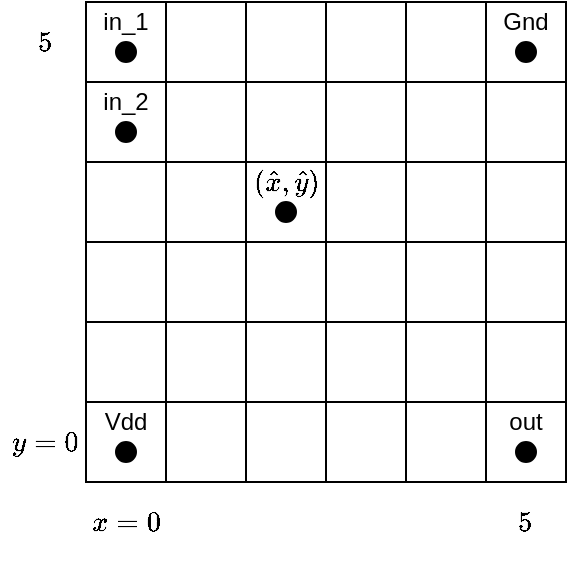 <mxfile version="18.2.0" type="device"><diagram id="Ub0j8U2Q1ta32v4HGAVU" name="Page-1"><mxGraphModel dx="467" dy="829" grid="1" gridSize="10" guides="1" tooltips="1" connect="1" arrows="1" fold="1" page="1" pageScale="1" pageWidth="827" pageHeight="1169" math="1" shadow="0"><root><mxCell id="0"/><mxCell id="1" parent="0"/><mxCell id="yJCzUiZod5HLy2uj2L9L-1" value="" style="rounded=0;whiteSpace=wrap;html=1;" vertex="1" parent="1"><mxGeometry x="80" y="200" width="40" height="40" as="geometry"/></mxCell><mxCell id="yJCzUiZod5HLy2uj2L9L-2" value="" style="rounded=0;whiteSpace=wrap;html=1;" vertex="1" parent="1"><mxGeometry x="160" y="200" width="40" height="40" as="geometry"/></mxCell><mxCell id="yJCzUiZod5HLy2uj2L9L-6" value="" style="rounded=0;whiteSpace=wrap;html=1;" vertex="1" parent="1"><mxGeometry x="280" y="200" width="40" height="40" as="geometry"/></mxCell><mxCell id="yJCzUiZod5HLy2uj2L9L-7" value="" style="rounded=0;whiteSpace=wrap;html=1;" vertex="1" parent="1"><mxGeometry x="200" y="200" width="40" height="40" as="geometry"/></mxCell><mxCell id="yJCzUiZod5HLy2uj2L9L-8" value="" style="rounded=0;whiteSpace=wrap;html=1;" vertex="1" parent="1"><mxGeometry x="120" y="200" width="40" height="40" as="geometry"/></mxCell><mxCell id="yJCzUiZod5HLy2uj2L9L-9" value="" style="rounded=0;whiteSpace=wrap;html=1;" vertex="1" parent="1"><mxGeometry x="240" y="200" width="40" height="40" as="geometry"/></mxCell><mxCell id="yJCzUiZod5HLy2uj2L9L-11" value="" style="rounded=0;whiteSpace=wrap;html=1;" vertex="1" parent="1"><mxGeometry x="80" y="240" width="40" height="40" as="geometry"/></mxCell><mxCell id="yJCzUiZod5HLy2uj2L9L-12" value="" style="rounded=0;whiteSpace=wrap;html=1;" vertex="1" parent="1"><mxGeometry x="160" y="240" width="40" height="40" as="geometry"/></mxCell><mxCell id="yJCzUiZod5HLy2uj2L9L-13" value="" style="rounded=0;whiteSpace=wrap;html=1;" vertex="1" parent="1"><mxGeometry x="280" y="240" width="40" height="40" as="geometry"/></mxCell><mxCell id="yJCzUiZod5HLy2uj2L9L-14" value="" style="rounded=0;whiteSpace=wrap;html=1;" vertex="1" parent="1"><mxGeometry x="200" y="240" width="40" height="40" as="geometry"/></mxCell><mxCell id="yJCzUiZod5HLy2uj2L9L-15" value="" style="rounded=0;whiteSpace=wrap;html=1;" vertex="1" parent="1"><mxGeometry x="120" y="240" width="40" height="40" as="geometry"/></mxCell><mxCell id="yJCzUiZod5HLy2uj2L9L-16" value="" style="rounded=0;whiteSpace=wrap;html=1;" vertex="1" parent="1"><mxGeometry x="240" y="240" width="40" height="40" as="geometry"/></mxCell><mxCell id="yJCzUiZod5HLy2uj2L9L-17" value="" style="rounded=0;whiteSpace=wrap;html=1;" vertex="1" parent="1"><mxGeometry x="80" y="280" width="40" height="40" as="geometry"/></mxCell><mxCell id="yJCzUiZod5HLy2uj2L9L-18" value="" style="rounded=0;whiteSpace=wrap;html=1;" vertex="1" parent="1"><mxGeometry x="160" y="280" width="40" height="40" as="geometry"/></mxCell><mxCell id="yJCzUiZod5HLy2uj2L9L-19" value="" style="rounded=0;whiteSpace=wrap;html=1;" vertex="1" parent="1"><mxGeometry x="280" y="280" width="40" height="40" as="geometry"/></mxCell><mxCell id="yJCzUiZod5HLy2uj2L9L-20" value="" style="rounded=0;whiteSpace=wrap;html=1;" vertex="1" parent="1"><mxGeometry x="200" y="280" width="40" height="40" as="geometry"/></mxCell><mxCell id="yJCzUiZod5HLy2uj2L9L-21" value="" style="rounded=0;whiteSpace=wrap;html=1;" vertex="1" parent="1"><mxGeometry x="120" y="280" width="40" height="40" as="geometry"/></mxCell><mxCell id="yJCzUiZod5HLy2uj2L9L-22" value="" style="rounded=0;whiteSpace=wrap;html=1;" vertex="1" parent="1"><mxGeometry x="240" y="280" width="40" height="40" as="geometry"/></mxCell><mxCell id="yJCzUiZod5HLy2uj2L9L-23" value="" style="rounded=0;whiteSpace=wrap;html=1;" vertex="1" parent="1"><mxGeometry x="80" y="320" width="40" height="40" as="geometry"/></mxCell><mxCell id="yJCzUiZod5HLy2uj2L9L-24" value="" style="rounded=0;whiteSpace=wrap;html=1;" vertex="1" parent="1"><mxGeometry x="160" y="320" width="40" height="40" as="geometry"/></mxCell><mxCell id="yJCzUiZod5HLy2uj2L9L-25" value="" style="rounded=0;whiteSpace=wrap;html=1;" vertex="1" parent="1"><mxGeometry x="280" y="320" width="40" height="40" as="geometry"/></mxCell><mxCell id="yJCzUiZod5HLy2uj2L9L-26" value="" style="rounded=0;whiteSpace=wrap;html=1;" vertex="1" parent="1"><mxGeometry x="200" y="320" width="40" height="40" as="geometry"/></mxCell><mxCell id="yJCzUiZod5HLy2uj2L9L-27" value="" style="rounded=0;whiteSpace=wrap;html=1;" vertex="1" parent="1"><mxGeometry x="120" y="320" width="40" height="40" as="geometry"/></mxCell><mxCell id="yJCzUiZod5HLy2uj2L9L-28" value="" style="rounded=0;whiteSpace=wrap;html=1;" vertex="1" parent="1"><mxGeometry x="240" y="320" width="40" height="40" as="geometry"/></mxCell><mxCell id="yJCzUiZod5HLy2uj2L9L-29" value="" style="rounded=0;whiteSpace=wrap;html=1;" vertex="1" parent="1"><mxGeometry x="80" y="360" width="40" height="40" as="geometry"/></mxCell><mxCell id="yJCzUiZod5HLy2uj2L9L-30" value="" style="rounded=0;whiteSpace=wrap;html=1;" vertex="1" parent="1"><mxGeometry x="160" y="360" width="40" height="40" as="geometry"/></mxCell><mxCell id="yJCzUiZod5HLy2uj2L9L-31" value="" style="rounded=0;whiteSpace=wrap;html=1;" vertex="1" parent="1"><mxGeometry x="280" y="360" width="40" height="40" as="geometry"/></mxCell><mxCell id="yJCzUiZod5HLy2uj2L9L-32" value="" style="rounded=0;whiteSpace=wrap;html=1;" vertex="1" parent="1"><mxGeometry x="200" y="360" width="40" height="40" as="geometry"/></mxCell><mxCell id="yJCzUiZod5HLy2uj2L9L-33" value="" style="rounded=0;whiteSpace=wrap;html=1;" vertex="1" parent="1"><mxGeometry x="120" y="360" width="40" height="40" as="geometry"/></mxCell><mxCell id="yJCzUiZod5HLy2uj2L9L-34" value="" style="rounded=0;whiteSpace=wrap;html=1;" vertex="1" parent="1"><mxGeometry x="240" y="360" width="40" height="40" as="geometry"/></mxCell><mxCell id="yJCzUiZod5HLy2uj2L9L-35" value="" style="rounded=0;whiteSpace=wrap;html=1;" vertex="1" parent="1"><mxGeometry x="80" y="400" width="40" height="40" as="geometry"/></mxCell><mxCell id="yJCzUiZod5HLy2uj2L9L-36" value="" style="rounded=0;whiteSpace=wrap;html=1;" vertex="1" parent="1"><mxGeometry x="160" y="400" width="40" height="40" as="geometry"/></mxCell><mxCell id="yJCzUiZod5HLy2uj2L9L-37" value="" style="rounded=0;whiteSpace=wrap;html=1;" vertex="1" parent="1"><mxGeometry x="280" y="400" width="40" height="40" as="geometry"/></mxCell><mxCell id="yJCzUiZod5HLy2uj2L9L-38" value="" style="rounded=0;whiteSpace=wrap;html=1;" vertex="1" parent="1"><mxGeometry x="200" y="400" width="40" height="40" as="geometry"/></mxCell><mxCell id="yJCzUiZod5HLy2uj2L9L-39" value="" style="rounded=0;whiteSpace=wrap;html=1;" vertex="1" parent="1"><mxGeometry x="120" y="400" width="40" height="40" as="geometry"/></mxCell><mxCell id="yJCzUiZod5HLy2uj2L9L-40" value="" style="rounded=0;whiteSpace=wrap;html=1;" vertex="1" parent="1"><mxGeometry x="240" y="400" width="40" height="40" as="geometry"/></mxCell><mxCell id="yJCzUiZod5HLy2uj2L9L-41" value="" style="ellipse;whiteSpace=wrap;html=1;fillColor=#000000;" vertex="1" parent="1"><mxGeometry x="95" y="220" width="10" height="10" as="geometry"/></mxCell><mxCell id="yJCzUiZod5HLy2uj2L9L-42" value="in_1" style="text;html=1;strokeColor=none;fillColor=none;align=center;verticalAlign=middle;whiteSpace=wrap;rounded=0;" vertex="1" parent="1"><mxGeometry x="80" y="200" width="40" height="20" as="geometry"/></mxCell><mxCell id="yJCzUiZod5HLy2uj2L9L-43" value="" style="ellipse;whiteSpace=wrap;html=1;fillColor=#000000;" vertex="1" parent="1"><mxGeometry x="95" y="260" width="10" height="10" as="geometry"/></mxCell><mxCell id="yJCzUiZod5HLy2uj2L9L-44" value="in_2" style="text;html=1;strokeColor=none;fillColor=none;align=center;verticalAlign=middle;whiteSpace=wrap;rounded=0;" vertex="1" parent="1"><mxGeometry x="80" y="240" width="40" height="20" as="geometry"/></mxCell><mxCell id="yJCzUiZod5HLy2uj2L9L-46" value="" style="ellipse;whiteSpace=wrap;html=1;fillColor=#000000;" vertex="1" parent="1"><mxGeometry x="95" y="420" width="10" height="10" as="geometry"/></mxCell><mxCell id="yJCzUiZod5HLy2uj2L9L-47" value="Vdd" style="text;html=1;strokeColor=none;fillColor=none;align=center;verticalAlign=middle;whiteSpace=wrap;rounded=0;" vertex="1" parent="1"><mxGeometry x="80" y="400" width="40" height="20" as="geometry"/></mxCell><mxCell id="yJCzUiZod5HLy2uj2L9L-48" value="" style="ellipse;whiteSpace=wrap;html=1;fillColor=#000000;" vertex="1" parent="1"><mxGeometry x="295" y="420" width="10" height="10" as="geometry"/></mxCell><mxCell id="yJCzUiZod5HLy2uj2L9L-49" value="out" style="text;html=1;strokeColor=none;fillColor=none;align=center;verticalAlign=middle;whiteSpace=wrap;rounded=0;" vertex="1" parent="1"><mxGeometry x="280" y="400" width="40" height="20" as="geometry"/></mxCell><mxCell id="yJCzUiZod5HLy2uj2L9L-51" value="" style="ellipse;whiteSpace=wrap;html=1;fillColor=#000000;" vertex="1" parent="1"><mxGeometry x="295" y="220" width="10" height="10" as="geometry"/></mxCell><mxCell id="yJCzUiZod5HLy2uj2L9L-52" value="Gnd" style="text;html=1;strokeColor=none;fillColor=none;align=center;verticalAlign=middle;whiteSpace=wrap;rounded=0;" vertex="1" parent="1"><mxGeometry x="280" y="200" width="40" height="20" as="geometry"/></mxCell><mxCell id="yJCzUiZod5HLy2uj2L9L-53" value="$$x=0$$" style="text;html=1;strokeColor=none;fillColor=none;align=center;verticalAlign=middle;whiteSpace=wrap;rounded=0;" vertex="1" parent="1"><mxGeometry x="80" y="440" width="40" height="40" as="geometry"/></mxCell><mxCell id="yJCzUiZod5HLy2uj2L9L-54" value="$$5$$" style="text;html=1;strokeColor=none;fillColor=none;align=center;verticalAlign=middle;whiteSpace=wrap;rounded=0;" vertex="1" parent="1"><mxGeometry x="280" y="440" width="40" height="40" as="geometry"/></mxCell><mxCell id="yJCzUiZod5HLy2uj2L9L-55" value="$$y=0$$" style="text;html=1;strokeColor=none;fillColor=none;align=center;verticalAlign=middle;whiteSpace=wrap;rounded=0;" vertex="1" parent="1"><mxGeometry x="40" y="400" width="40" height="40" as="geometry"/></mxCell><mxCell id="yJCzUiZod5HLy2uj2L9L-57" value="" style="ellipse;whiteSpace=wrap;html=1;fillColor=#000000;" vertex="1" parent="1"><mxGeometry x="175" y="300" width="10" height="10" as="geometry"/></mxCell><mxCell id="yJCzUiZod5HLy2uj2L9L-58" value="$$(\hat{x}, \hat{y})$$" style="text;html=1;strokeColor=none;fillColor=none;align=center;verticalAlign=middle;whiteSpace=wrap;rounded=0;" vertex="1" parent="1"><mxGeometry x="160" y="280" width="40" height="20" as="geometry"/></mxCell><mxCell id="yJCzUiZod5HLy2uj2L9L-60" value="$$5$$" style="text;html=1;strokeColor=none;fillColor=none;align=center;verticalAlign=middle;whiteSpace=wrap;rounded=0;" vertex="1" parent="1"><mxGeometry x="40" y="200" width="40" height="40" as="geometry"/></mxCell></root></mxGraphModel></diagram></mxfile>